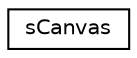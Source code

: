 digraph "Graphical Class Hierarchy"
{
 // LATEX_PDF_SIZE
  edge [fontname="Helvetica",fontsize="10",labelfontname="Helvetica",labelfontsize="10"];
  node [fontname="Helvetica",fontsize="10",shape=record];
  rankdir="LR";
  Node0 [label="sCanvas",height=0.2,width=0.4,color="black", fillcolor="white", style="filled",URL="$structsCanvas.html",tooltip="Canvas descriptor."];
}
